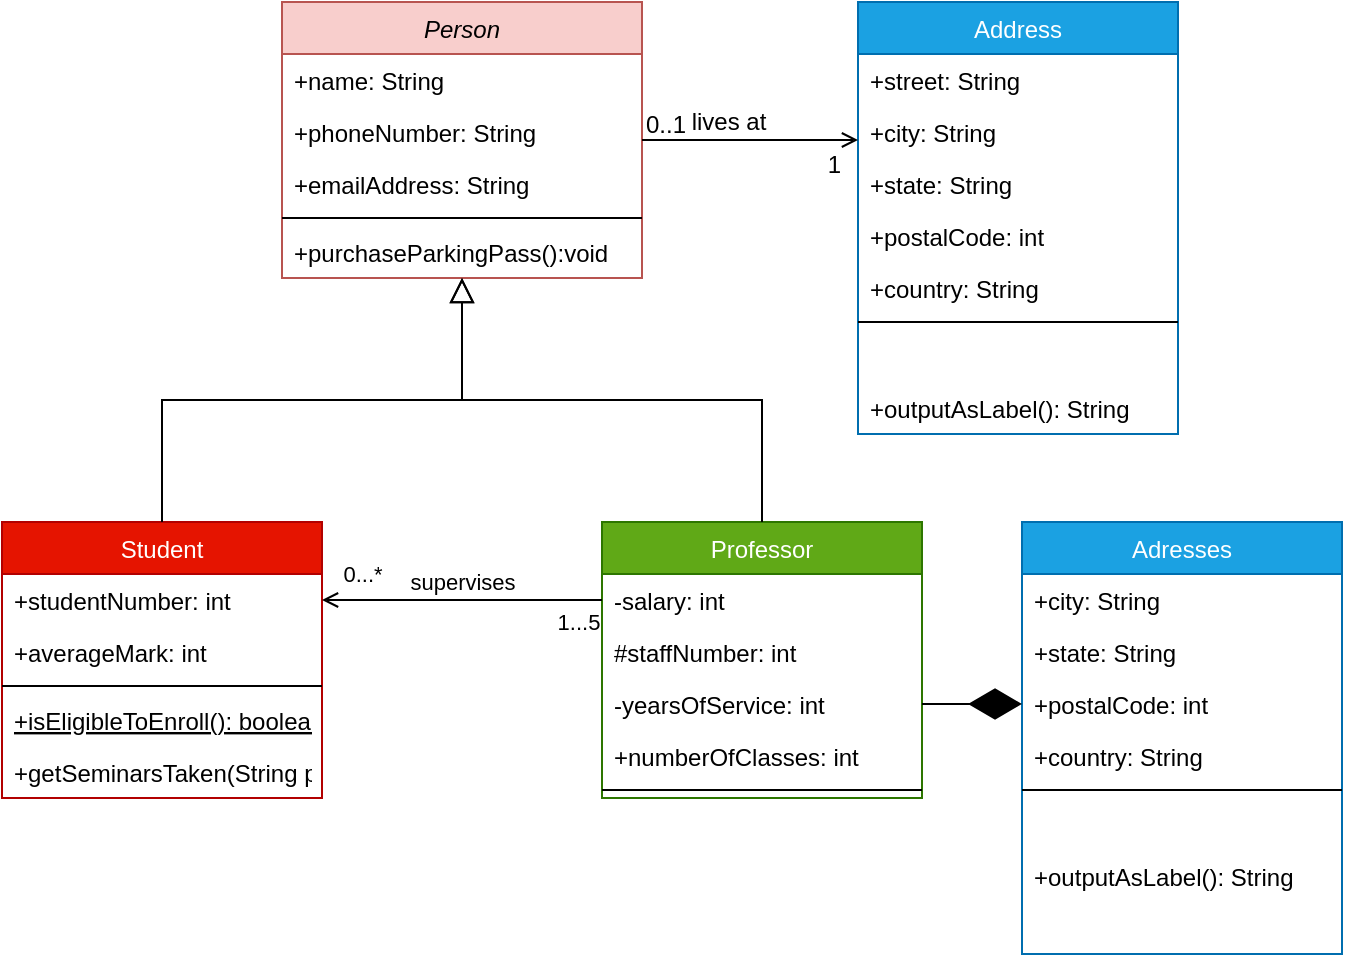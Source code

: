 <mxfile>
    <diagram id="n4RG28VcgyLvL5a97sLb" name="Page-1">
        <mxGraphModel dx="908" dy="443" grid="1" gridSize="10" guides="1" tooltips="1" connect="1" arrows="1" fold="1" page="1" pageScale="1" pageWidth="827" pageHeight="1169" math="0" shadow="0">
            <root>
                <mxCell id="pzczP67oPYf6B7buiO8z-0"/>
                <mxCell id="pzczP67oPYf6B7buiO8z-1" parent="pzczP67oPYf6B7buiO8z-0"/>
                <mxCell id="pzczP67oPYf6B7buiO8z-2" value="Person" style="swimlane;fontStyle=2;align=center;verticalAlign=top;childLayout=stackLayout;horizontal=1;startSize=26;horizontalStack=0;resizeParent=1;resizeLast=0;collapsible=1;marginBottom=0;rounded=0;shadow=0;strokeWidth=1;fillColor=#f8cecc;strokeColor=#b85450;" parent="pzczP67oPYf6B7buiO8z-1" vertex="1">
                    <mxGeometry x="200" y="20" width="180" height="138" as="geometry">
                        <mxRectangle x="230" y="140" width="160" height="26" as="alternateBounds"/>
                    </mxGeometry>
                </mxCell>
                <mxCell id="pzczP67oPYf6B7buiO8z-3" value="+name: String" style="text;align=left;verticalAlign=top;spacingLeft=4;spacingRight=4;overflow=hidden;rotatable=0;points=[[0,0.5],[1,0.5]];portConstraint=eastwest;" parent="pzczP67oPYf6B7buiO8z-2" vertex="1">
                    <mxGeometry y="26" width="180" height="26" as="geometry"/>
                </mxCell>
                <mxCell id="pzczP67oPYf6B7buiO8z-4" value="+phoneNumber: String" style="text;align=left;verticalAlign=top;spacingLeft=4;spacingRight=4;overflow=hidden;rotatable=0;points=[[0,0.5],[1,0.5]];portConstraint=eastwest;rounded=0;shadow=0;html=0;" parent="pzczP67oPYf6B7buiO8z-2" vertex="1">
                    <mxGeometry y="52" width="180" height="26" as="geometry"/>
                </mxCell>
                <mxCell id="pzczP67oPYf6B7buiO8z-5" value="+emailAddress: String" style="text;align=left;verticalAlign=top;spacingLeft=4;spacingRight=4;overflow=hidden;rotatable=0;points=[[0,0.5],[1,0.5]];portConstraint=eastwest;rounded=0;shadow=0;html=0;" parent="pzczP67oPYf6B7buiO8z-2" vertex="1">
                    <mxGeometry y="78" width="180" height="26" as="geometry"/>
                </mxCell>
                <mxCell id="pzczP67oPYf6B7buiO8z-6" value="" style="line;html=1;strokeWidth=1;align=left;verticalAlign=middle;spacingTop=-1;spacingLeft=3;spacingRight=3;rotatable=0;labelPosition=right;points=[];portConstraint=eastwest;" parent="pzczP67oPYf6B7buiO8z-2" vertex="1">
                    <mxGeometry y="104" width="180" height="8" as="geometry"/>
                </mxCell>
                <mxCell id="pzczP67oPYf6B7buiO8z-7" value="+purchaseParkingPass():void" style="text;align=left;verticalAlign=top;spacingLeft=4;spacingRight=4;overflow=hidden;rotatable=0;points=[[0,0.5],[1,0.5]];portConstraint=eastwest;" parent="pzczP67oPYf6B7buiO8z-2" vertex="1">
                    <mxGeometry y="112" width="180" height="26" as="geometry"/>
                </mxCell>
                <mxCell id="pzczP67oPYf6B7buiO8z-8" value="Student" style="swimlane;fontStyle=0;align=center;verticalAlign=top;childLayout=stackLayout;horizontal=1;startSize=26;horizontalStack=0;resizeParent=1;resizeLast=0;collapsible=1;marginBottom=0;rounded=0;shadow=0;strokeWidth=1;fillColor=#e51400;strokeColor=#B20000;fontColor=#ffffff;" parent="pzczP67oPYf6B7buiO8z-1" vertex="1">
                    <mxGeometry x="60" y="280" width="160" height="138" as="geometry">
                        <mxRectangle x="130" y="380" width="160" height="26" as="alternateBounds"/>
                    </mxGeometry>
                </mxCell>
                <mxCell id="pzczP67oPYf6B7buiO8z-9" value="+studentNumber: int" style="text;align=left;verticalAlign=top;spacingLeft=4;spacingRight=4;overflow=hidden;rotatable=0;points=[[0,0.5],[1,0.5]];portConstraint=eastwest;fontStyle=0" parent="pzczP67oPYf6B7buiO8z-8" vertex="1">
                    <mxGeometry y="26" width="160" height="26" as="geometry"/>
                </mxCell>
                <mxCell id="pzczP67oPYf6B7buiO8z-10" value="+averageMark: int" style="text;align=left;verticalAlign=top;spacingLeft=4;spacingRight=4;overflow=hidden;rotatable=0;points=[[0,0.5],[1,0.5]];portConstraint=eastwest;rounded=0;shadow=0;html=0;" parent="pzczP67oPYf6B7buiO8z-8" vertex="1">
                    <mxGeometry y="52" width="160" height="26" as="geometry"/>
                </mxCell>
                <mxCell id="pzczP67oPYf6B7buiO8z-11" value="" style="line;html=1;strokeWidth=1;align=left;verticalAlign=middle;spacingTop=-1;spacingLeft=3;spacingRight=3;rotatable=0;labelPosition=right;points=[];portConstraint=eastwest;" parent="pzczP67oPYf6B7buiO8z-8" vertex="1">
                    <mxGeometry y="78" width="160" height="8" as="geometry"/>
                </mxCell>
                <mxCell id="pzczP67oPYf6B7buiO8z-12" value="+isEligibleToEnroll(): boolean" style="text;align=left;verticalAlign=top;spacingLeft=4;spacingRight=4;overflow=hidden;rotatable=0;points=[[0,0.5],[1,0.5]];portConstraint=eastwest;fontStyle=4" parent="pzczP67oPYf6B7buiO8z-8" vertex="1">
                    <mxGeometry y="86" width="160" height="26" as="geometry"/>
                </mxCell>
                <mxCell id="pzczP67oPYf6B7buiO8z-13" value="+getSeminarsTaken(String papa): int" style="text;align=left;verticalAlign=top;spacingLeft=4;spacingRight=4;overflow=hidden;rotatable=0;points=[[0,0.5],[1,0.5]];portConstraint=eastwest;" parent="pzczP67oPYf6B7buiO8z-8" vertex="1">
                    <mxGeometry y="112" width="160" height="26" as="geometry"/>
                </mxCell>
                <mxCell id="pzczP67oPYf6B7buiO8z-14" value="" style="endArrow=block;endSize=10;endFill=0;shadow=0;strokeWidth=1;rounded=0;edgeStyle=elbowEdgeStyle;elbow=vertical;" parent="pzczP67oPYf6B7buiO8z-1" source="pzczP67oPYf6B7buiO8z-8" target="pzczP67oPYf6B7buiO8z-2" edge="1">
                    <mxGeometry width="160" relative="1" as="geometry">
                        <mxPoint x="180" y="103" as="sourcePoint"/>
                        <mxPoint x="180" y="103" as="targetPoint"/>
                    </mxGeometry>
                </mxCell>
                <mxCell id="pzczP67oPYf6B7buiO8z-15" value="Professor" style="swimlane;fontStyle=0;align=center;verticalAlign=top;childLayout=stackLayout;horizontal=1;startSize=26;horizontalStack=0;resizeParent=1;resizeLast=0;collapsible=1;marginBottom=0;rounded=0;shadow=0;strokeWidth=1;fillColor=#60a917;strokeColor=#2D7600;fontColor=#ffffff;" parent="pzczP67oPYf6B7buiO8z-1" vertex="1">
                    <mxGeometry x="360" y="280" width="160" height="138" as="geometry">
                        <mxRectangle x="340" y="380" width="170" height="26" as="alternateBounds"/>
                    </mxGeometry>
                </mxCell>
                <mxCell id="pzczP67oPYf6B7buiO8z-16" value="-salary: int" style="text;align=left;verticalAlign=top;spacingLeft=4;spacingRight=4;overflow=hidden;rotatable=0;points=[[0,0.5],[1,0.5]];portConstraint=eastwest;" parent="pzczP67oPYf6B7buiO8z-15" vertex="1">
                    <mxGeometry y="26" width="160" height="26" as="geometry"/>
                </mxCell>
                <mxCell id="JW6PrNe1bxVS56QCjVLZ-0" value="#staffNumber: int" style="text;align=left;verticalAlign=top;spacingLeft=4;spacingRight=4;overflow=hidden;rotatable=0;points=[[0,0.5],[1,0.5]];portConstraint=eastwest;" parent="pzczP67oPYf6B7buiO8z-15" vertex="1">
                    <mxGeometry y="52" width="160" height="26" as="geometry"/>
                </mxCell>
                <mxCell id="aZciTYqOEJMMC_ZfQV8L-3" value="-yearsOfService: int" style="text;align=left;verticalAlign=top;spacingLeft=4;spacingRight=4;overflow=hidden;rotatable=0;points=[[0,0.5],[1,0.5]];portConstraint=eastwest;" parent="pzczP67oPYf6B7buiO8z-15" vertex="1">
                    <mxGeometry y="78" width="160" height="26" as="geometry"/>
                </mxCell>
                <mxCell id="aZciTYqOEJMMC_ZfQV8L-4" value="+numberOfClasses: int" style="text;align=left;verticalAlign=top;spacingLeft=4;spacingRight=4;overflow=hidden;rotatable=0;points=[[0,0.5],[1,0.5]];portConstraint=eastwest;" parent="pzczP67oPYf6B7buiO8z-15" vertex="1">
                    <mxGeometry y="104" width="160" height="26" as="geometry"/>
                </mxCell>
                <mxCell id="pzczP67oPYf6B7buiO8z-17" value="" style="line;html=1;strokeWidth=1;align=left;verticalAlign=middle;spacingTop=-1;spacingLeft=3;spacingRight=3;rotatable=0;labelPosition=right;points=[];portConstraint=eastwest;" parent="pzczP67oPYf6B7buiO8z-15" vertex="1">
                    <mxGeometry y="130" width="160" height="8" as="geometry"/>
                </mxCell>
                <mxCell id="pzczP67oPYf6B7buiO8z-18" value="" style="endArrow=block;endSize=10;endFill=0;shadow=0;strokeWidth=1;rounded=0;edgeStyle=elbowEdgeStyle;elbow=vertical;" parent="pzczP67oPYf6B7buiO8z-1" source="pzczP67oPYf6B7buiO8z-15" target="pzczP67oPYf6B7buiO8z-2" edge="1">
                    <mxGeometry width="160" relative="1" as="geometry">
                        <mxPoint x="190" y="273" as="sourcePoint"/>
                        <mxPoint x="290" y="171" as="targetPoint"/>
                    </mxGeometry>
                </mxCell>
                <mxCell id="pzczP67oPYf6B7buiO8z-19" value="Address" style="swimlane;fontStyle=0;align=center;verticalAlign=top;childLayout=stackLayout;horizontal=1;startSize=26;horizontalStack=0;resizeParent=1;resizeLast=0;collapsible=1;marginBottom=0;rounded=0;shadow=0;strokeWidth=1;fillColor=#1ba1e2;strokeColor=#006EAF;fontColor=#ffffff;" parent="pzczP67oPYf6B7buiO8z-1" vertex="1">
                    <mxGeometry x="488" y="20" width="160" height="216" as="geometry">
                        <mxRectangle x="550" y="140" width="160" height="26" as="alternateBounds"/>
                    </mxGeometry>
                </mxCell>
                <mxCell id="pzczP67oPYf6B7buiO8z-20" value="+street: String" style="text;align=left;verticalAlign=top;spacingLeft=4;spacingRight=4;overflow=hidden;rotatable=0;points=[[0,0.5],[1,0.5]];portConstraint=eastwest;" parent="pzczP67oPYf6B7buiO8z-19" vertex="1">
                    <mxGeometry y="26" width="160" height="26" as="geometry"/>
                </mxCell>
                <mxCell id="pzczP67oPYf6B7buiO8z-21" value="+city: String" style="text;align=left;verticalAlign=top;spacingLeft=4;spacingRight=4;overflow=hidden;rotatable=0;points=[[0,0.5],[1,0.5]];portConstraint=eastwest;rounded=0;shadow=0;html=0;" parent="pzczP67oPYf6B7buiO8z-19" vertex="1">
                    <mxGeometry y="52" width="160" height="26" as="geometry"/>
                </mxCell>
                <mxCell id="pzczP67oPYf6B7buiO8z-22" value="+state: String" style="text;align=left;verticalAlign=top;spacingLeft=4;spacingRight=4;overflow=hidden;rotatable=0;points=[[0,0.5],[1,0.5]];portConstraint=eastwest;rounded=0;shadow=0;html=0;" parent="pzczP67oPYf6B7buiO8z-19" vertex="1">
                    <mxGeometry y="78" width="160" height="26" as="geometry"/>
                </mxCell>
                <mxCell id="pzczP67oPYf6B7buiO8z-23" value="+postalCode: int" style="text;align=left;verticalAlign=top;spacingLeft=4;spacingRight=4;overflow=hidden;rotatable=0;points=[[0,0.5],[1,0.5]];portConstraint=eastwest;rounded=0;shadow=0;html=0;" parent="pzczP67oPYf6B7buiO8z-19" vertex="1">
                    <mxGeometry y="104" width="160" height="26" as="geometry"/>
                </mxCell>
                <mxCell id="pzczP67oPYf6B7buiO8z-24" value="+country: String" style="text;align=left;verticalAlign=top;spacingLeft=4;spacingRight=4;overflow=hidden;rotatable=0;points=[[0,0.5],[1,0.5]];portConstraint=eastwest;rounded=0;shadow=0;html=0;" parent="pzczP67oPYf6B7buiO8z-19" vertex="1">
                    <mxGeometry y="130" width="160" height="26" as="geometry"/>
                </mxCell>
                <mxCell id="pzczP67oPYf6B7buiO8z-25" value="" style="line;html=1;strokeWidth=1;align=left;verticalAlign=middle;spacingTop=-1;spacingLeft=3;spacingRight=3;rotatable=0;labelPosition=right;points=[];portConstraint=eastwest;" parent="pzczP67oPYf6B7buiO8z-19" vertex="1">
                    <mxGeometry y="156" width="160" height="8" as="geometry"/>
                </mxCell>
                <mxCell id="pzczP67oPYf6B7buiO8z-27" value="+outputAsLabel(): String" style="text;align=left;verticalAlign=top;spacingLeft=4;spacingRight=4;overflow=hidden;rotatable=0;points=[[0,0.5],[1,0.5]];portConstraint=eastwest;" parent="pzczP67oPYf6B7buiO8z-19" vertex="1">
                    <mxGeometry y="190" width="160" height="26" as="geometry"/>
                </mxCell>
                <mxCell id="pzczP67oPYf6B7buiO8z-28" value="" style="endArrow=open;shadow=0;strokeWidth=1;rounded=0;endFill=1;edgeStyle=elbowEdgeStyle;elbow=vertical;" parent="pzczP67oPYf6B7buiO8z-1" source="pzczP67oPYf6B7buiO8z-2" target="pzczP67oPYf6B7buiO8z-19" edge="1">
                    <mxGeometry x="0.5" y="41" relative="1" as="geometry">
                        <mxPoint x="360" y="92" as="sourcePoint"/>
                        <mxPoint x="520" y="92" as="targetPoint"/>
                        <mxPoint x="-40" y="32" as="offset"/>
                    </mxGeometry>
                </mxCell>
                <mxCell id="pzczP67oPYf6B7buiO8z-29" value="0..1" style="resizable=0;align=left;verticalAlign=bottom;labelBackgroundColor=none;fontSize=12;" parent="pzczP67oPYf6B7buiO8z-28" connectable="0" vertex="1">
                    <mxGeometry x="-1" relative="1" as="geometry">
                        <mxPoint y="1" as="offset"/>
                    </mxGeometry>
                </mxCell>
                <mxCell id="pzczP67oPYf6B7buiO8z-30" value="1" style="resizable=0;align=right;verticalAlign=bottom;labelBackgroundColor=none;fontSize=12;" parent="pzczP67oPYf6B7buiO8z-28" connectable="0" vertex="1">
                    <mxGeometry x="1" relative="1" as="geometry">
                        <mxPoint x="-7" y="21" as="offset"/>
                    </mxGeometry>
                </mxCell>
                <mxCell id="pzczP67oPYf6B7buiO8z-31" value="lives at" style="text;html=1;resizable=0;points=[];;align=center;verticalAlign=middle;labelBackgroundColor=none;rounded=0;shadow=0;strokeWidth=1;fontSize=12;" parent="pzczP67oPYf6B7buiO8z-28" vertex="1" connectable="0">
                    <mxGeometry x="0.5" y="49" relative="1" as="geometry">
                        <mxPoint x="-38" y="40" as="offset"/>
                    </mxGeometry>
                </mxCell>
                <mxCell id="aZciTYqOEJMMC_ZfQV8L-0" value="supervises" style="edgeStyle=orthogonalEdgeStyle;rounded=0;orthogonalLoop=1;jettySize=auto;html=1;entryX=1;entryY=0.5;entryDx=0;entryDy=0;endArrow=open;endFill=0;" parent="pzczP67oPYf6B7buiO8z-1" source="pzczP67oPYf6B7buiO8z-16" target="pzczP67oPYf6B7buiO8z-9" edge="1">
                    <mxGeometry y="-9" relative="1" as="geometry">
                        <mxPoint as="offset"/>
                    </mxGeometry>
                </mxCell>
                <mxCell id="aZciTYqOEJMMC_ZfQV8L-1" value="0...*" style="edgeLabel;html=1;align=center;verticalAlign=middle;resizable=0;points=[];" parent="aZciTYqOEJMMC_ZfQV8L-0" vertex="1" connectable="0">
                    <mxGeometry x="0.886" y="-2" relative="1" as="geometry">
                        <mxPoint x="12" y="-11" as="offset"/>
                    </mxGeometry>
                </mxCell>
                <mxCell id="aZciTYqOEJMMC_ZfQV8L-2" value="1...5" style="edgeLabel;html=1;align=center;verticalAlign=middle;resizable=0;points=[];" parent="aZciTYqOEJMMC_ZfQV8L-0" vertex="1" connectable="0">
                    <mxGeometry x="-0.829" relative="1" as="geometry">
                        <mxPoint y="11" as="offset"/>
                    </mxGeometry>
                </mxCell>
                <mxCell id="4" value="Adresses" style="swimlane;fontStyle=0;align=center;verticalAlign=top;childLayout=stackLayout;horizontal=1;startSize=26;horizontalStack=0;resizeParent=1;resizeLast=0;collapsible=1;marginBottom=0;rounded=0;shadow=0;strokeWidth=1;fillColor=#1ba1e2;strokeColor=#006EAF;fontColor=#ffffff;" parent="pzczP67oPYf6B7buiO8z-1" vertex="1">
                    <mxGeometry x="570" y="280" width="160" height="216" as="geometry">
                        <mxRectangle x="550" y="140" width="160" height="26" as="alternateBounds"/>
                    </mxGeometry>
                </mxCell>
                <mxCell id="6" value="+city: String" style="text;align=left;verticalAlign=top;spacingLeft=4;spacingRight=4;overflow=hidden;rotatable=0;points=[[0,0.5],[1,0.5]];portConstraint=eastwest;rounded=0;shadow=0;html=0;" parent="4" vertex="1">
                    <mxGeometry y="26" width="160" height="26" as="geometry"/>
                </mxCell>
                <mxCell id="7" value="+state: String" style="text;align=left;verticalAlign=top;spacingLeft=4;spacingRight=4;overflow=hidden;rotatable=0;points=[[0,0.5],[1,0.5]];portConstraint=eastwest;rounded=0;shadow=0;html=0;" parent="4" vertex="1">
                    <mxGeometry y="52" width="160" height="26" as="geometry"/>
                </mxCell>
                <mxCell id="8" value="+postalCode: int" style="text;align=left;verticalAlign=top;spacingLeft=4;spacingRight=4;overflow=hidden;rotatable=0;points=[[0,0.5],[1,0.5]];portConstraint=eastwest;rounded=0;shadow=0;html=0;" parent="4" vertex="1">
                    <mxGeometry y="78" width="160" height="26" as="geometry"/>
                </mxCell>
                <mxCell id="9" value="+country: String" style="text;align=left;verticalAlign=top;spacingLeft=4;spacingRight=4;overflow=hidden;rotatable=0;points=[[0,0.5],[1,0.5]];portConstraint=eastwest;rounded=0;shadow=0;html=0;" parent="4" vertex="1">
                    <mxGeometry y="104" width="160" height="26" as="geometry"/>
                </mxCell>
                <mxCell id="10" value="" style="line;html=1;strokeWidth=1;align=left;verticalAlign=middle;spacingTop=-1;spacingLeft=3;spacingRight=3;rotatable=0;labelPosition=right;points=[];portConstraint=eastwest;" parent="4" vertex="1">
                    <mxGeometry y="130" width="160" height="8" as="geometry"/>
                </mxCell>
                <mxCell id="12" value="+outputAsLabel(): String" style="text;align=left;verticalAlign=top;spacingLeft=4;spacingRight=4;overflow=hidden;rotatable=0;points=[[0,0.5],[1,0.5]];portConstraint=eastwest;" parent="4" vertex="1">
                    <mxGeometry y="164" width="160" height="26" as="geometry"/>
                </mxCell>
                <mxCell id="17" value="" style="endArrow=diamondThin;endFill=1;endSize=24;html=1;entryX=0;entryY=0.5;entryDx=0;entryDy=0;exitX=1;exitY=0.5;exitDx=0;exitDy=0;" parent="pzczP67oPYf6B7buiO8z-1" source="aZciTYqOEJMMC_ZfQV8L-3" target="8" edge="1">
                    <mxGeometry width="160" relative="1" as="geometry">
                        <mxPoint x="300" y="290" as="sourcePoint"/>
                        <mxPoint x="460" y="290" as="targetPoint"/>
                    </mxGeometry>
                </mxCell>
            </root>
        </mxGraphModel>
    </diagram>
</mxfile>